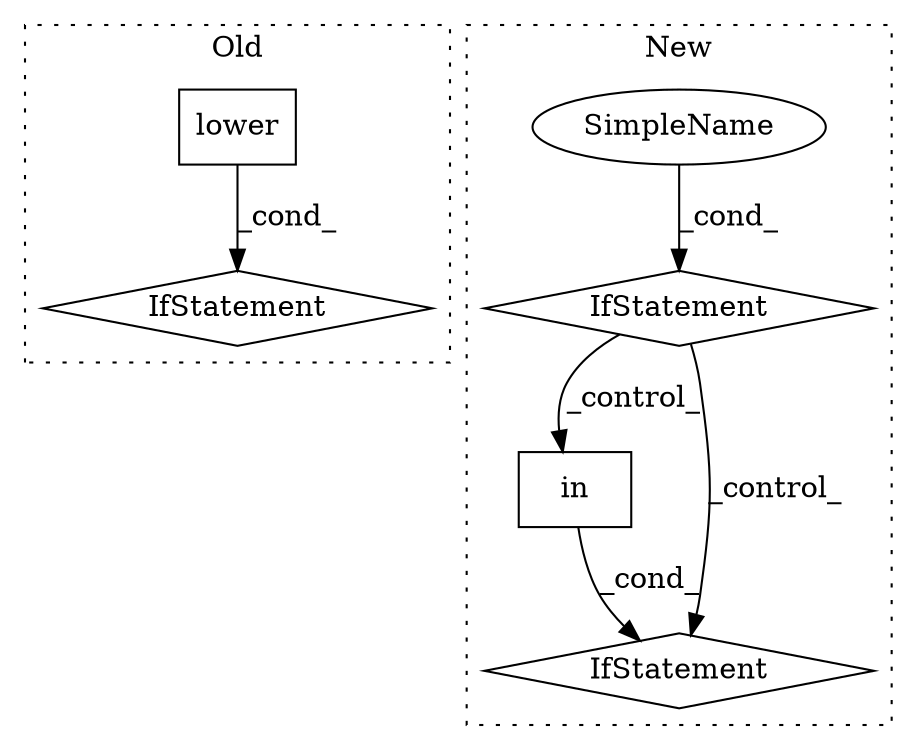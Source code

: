 digraph G {
subgraph cluster0 {
1 [label="lower" a="32" s="3006" l="7" shape="box"];
4 [label="IfStatement" a="25" s="2962,3030" l="4,2" shape="diamond"];
label = "Old";
style="dotted";
}
subgraph cluster1 {
2 [label="in" a="105" s="3150" l="29" shape="box"];
3 [label="IfStatement" a="25" s="3140,3179" l="10,2" shape="diamond"];
5 [label="SimpleName" a="42" s="" l="" shape="ellipse"];
6 [label="IfStatement" a="25" s="3061,3104" l="10,2" shape="diamond"];
label = "New";
style="dotted";
}
1 -> 4 [label="_cond_"];
2 -> 3 [label="_cond_"];
5 -> 6 [label="_cond_"];
6 -> 3 [label="_control_"];
6 -> 2 [label="_control_"];
}